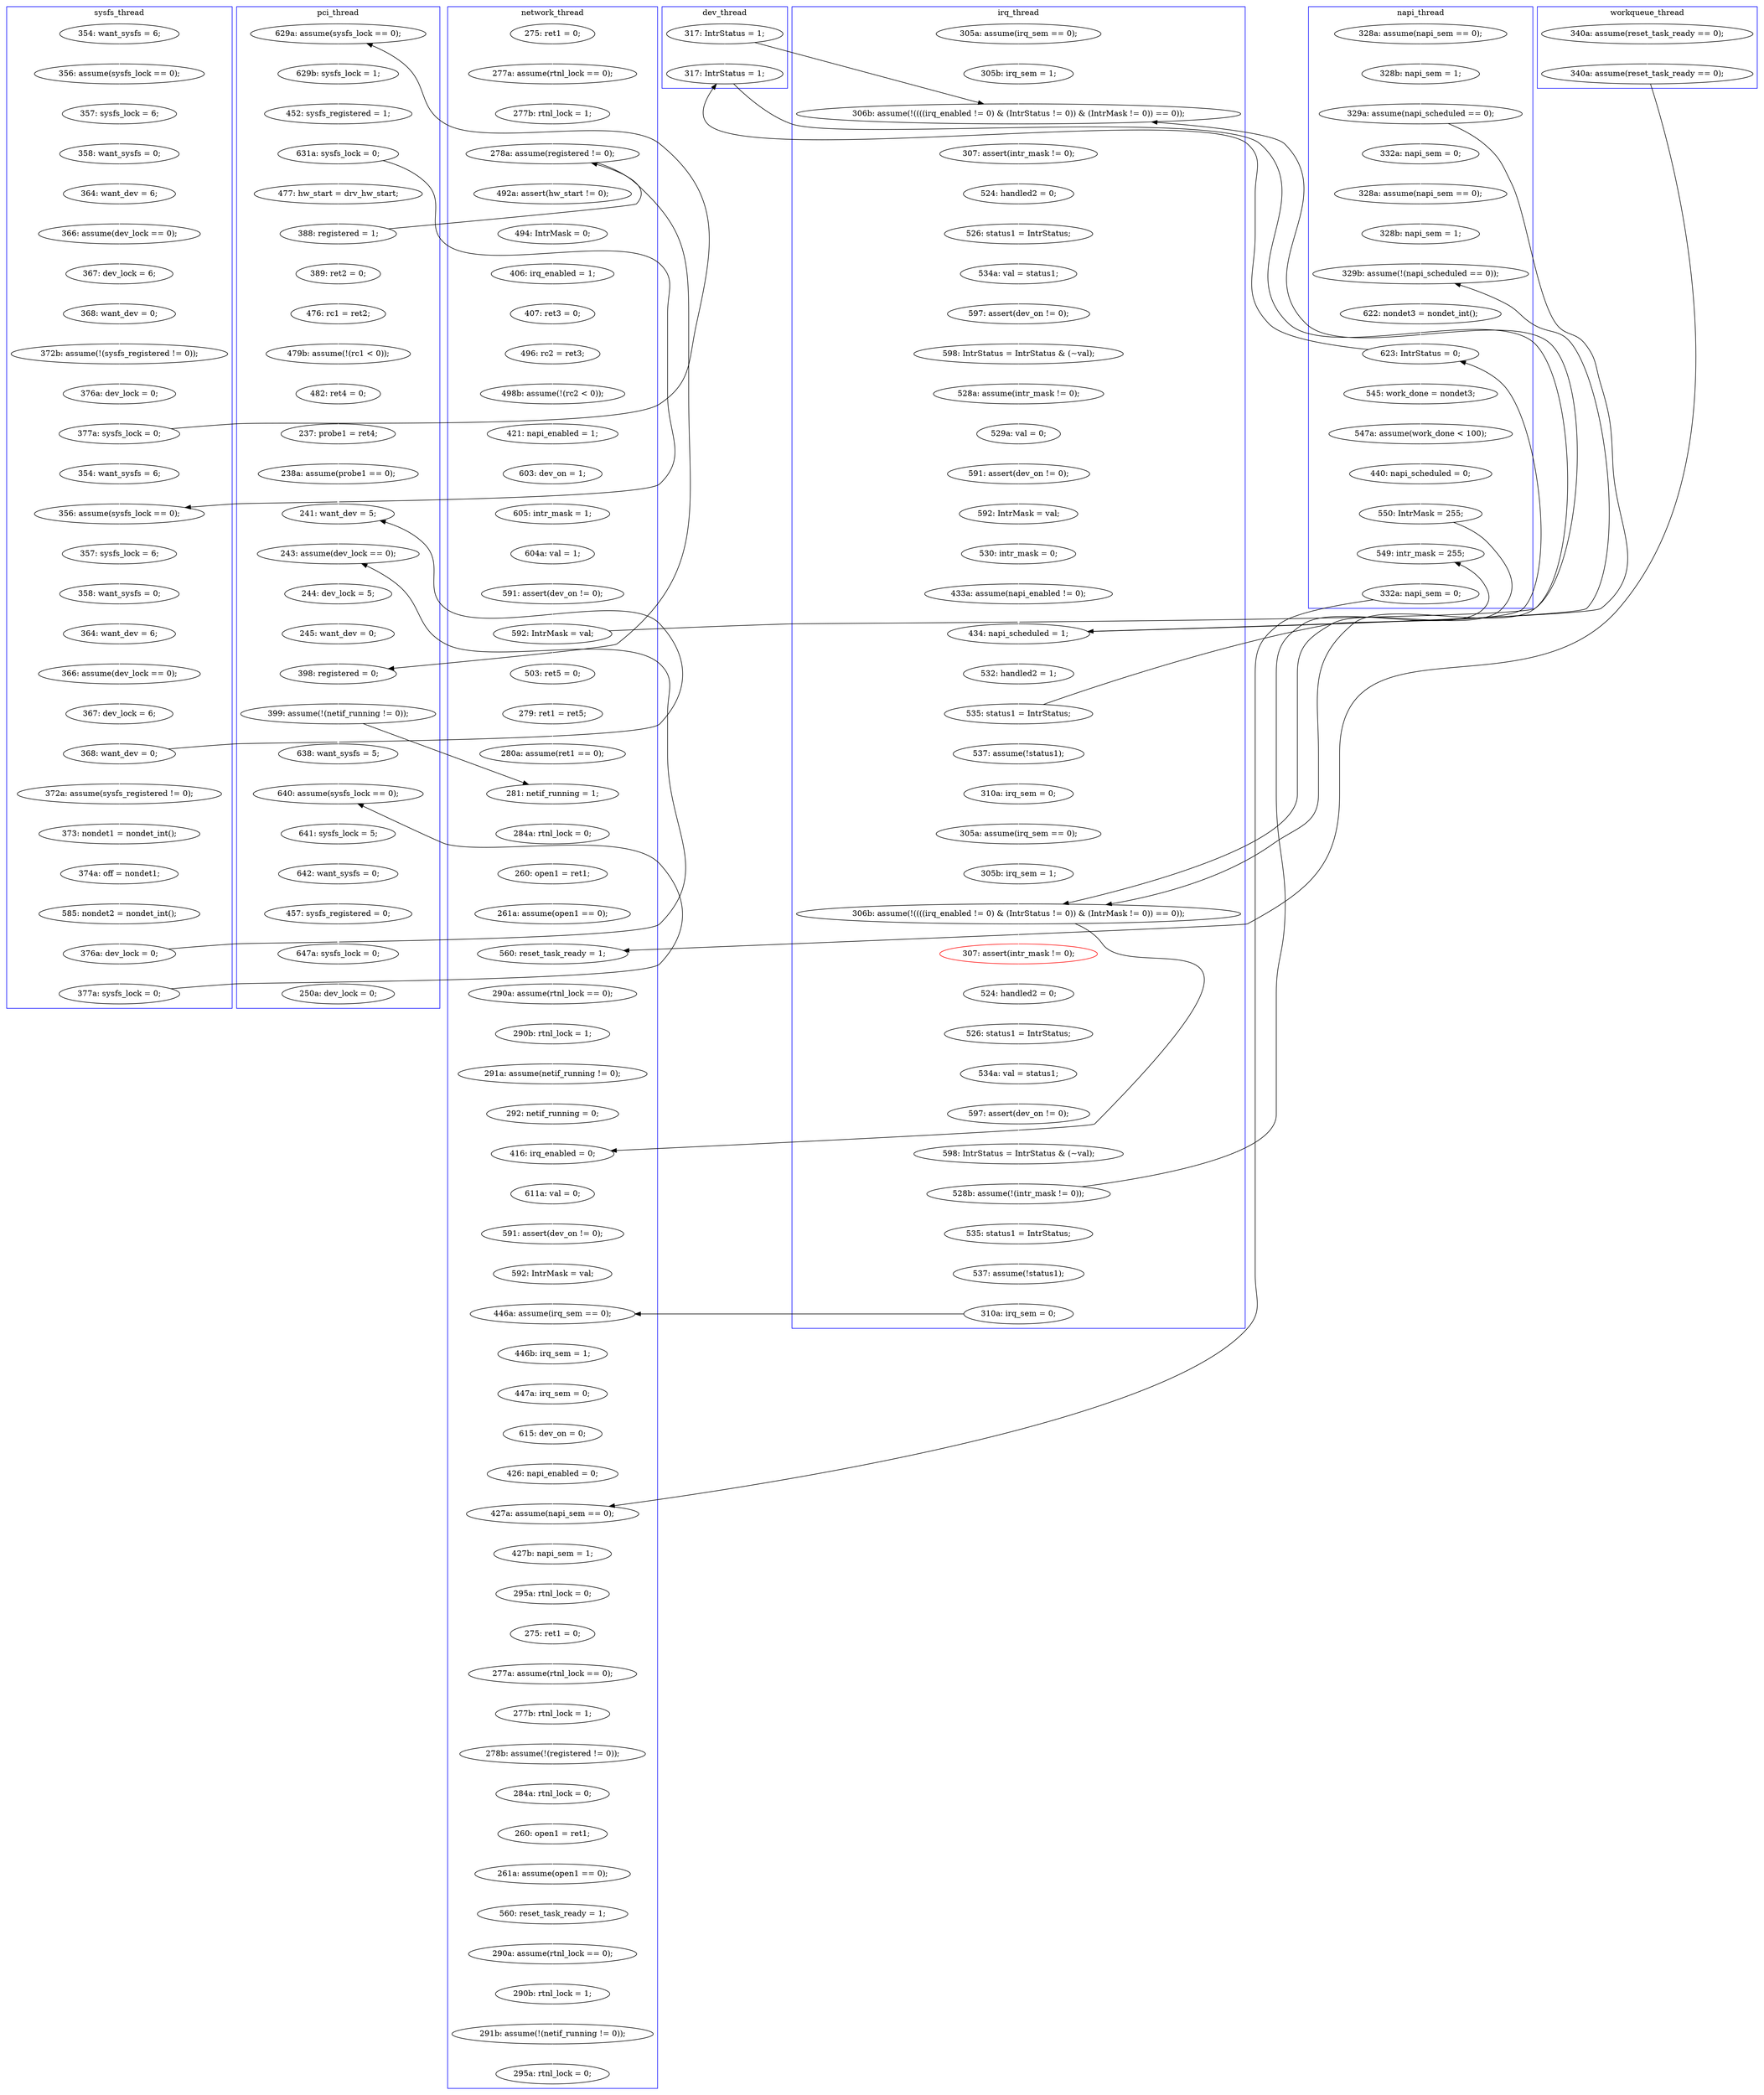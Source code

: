 digraph Counterexample {
	217 -> 242 [color = white, style = solid]
	242 -> 244 [color = white, style = solid]
	303 -> 304 [color = white, style = solid]
	167 -> 168 [color = white, style = solid]
	296 -> 331 [color = white, style = solid]
	345 -> 346 [color = white, style = solid]
	307 -> 310 [color = white, style = solid]
	294 -> 303 [color = white, style = solid]
	244 -> 246 [color = white, style = solid]
	200 -> 204 [color = white, style = solid]
	120 -> 121 [color = white, style = solid]
	83 -> 127 [color = black, style = solid, constraint = false]
	333 -> 334 [color = white, style = solid]
	317 -> 320 [color = white, style = solid]
	163 -> 167 [color = white, style = solid]
	146 -> 147 [color = white, style = solid]
	197 -> 198 [color = white, style = solid]
	107 -> 143 [color = white, style = solid]
	80 -> 81 [color = white, style = solid]
	71 -> 74 [color = white, style = solid]
	26 -> 174 [color = white, style = solid]
	139 -> 145 [color = white, style = solid]
	253 -> 287 [color = black, style = solid, constraint = false]
	66 -> 213 [color = black, style = solid, constraint = false]
	198 -> 201 [color = white, style = solid]
	190 -> 193 [color = white, style = solid]
	79 -> 80 [color = white, style = solid]
	207 -> 216 [color = white, style = solid]
	279 -> 281 [color = white, style = solid]
	160 -> 163 [color = white, style = solid]
	326 -> 327 [color = white, style = solid]
	206 -> 207 [color = white, style = solid]
	184 -> 190 [color = white, style = solid]
	47 -> 48 [color = white, style = solid]
	202 -> 205 [color = white, style = solid]
	175 -> 206 [color = white, style = solid]
	213 -> 215 [color = white, style = solid]
	44 -> 45 [color = white, style = solid]
	106 -> 110 [color = white, style = solid]
	228 -> 231 [color = white, style = solid]
	81 -> 82 [color = white, style = solid]
	291 -> 293 [color = white, style = solid]
	282 -> 287 [color = white, style = solid]
	174 -> 177 [color = white, style = solid]
	56 -> 77 [color = white, style = solid]
	87 -> 90 [color = white, style = solid]
	239 -> 274 [color = white, style = solid]
	193 -> 200 [color = white, style = solid]
	260 -> 262 [color = white, style = solid]
	252 -> 305 [color = white, style = solid]
	122 -> 149 [color = white, style = solid]
	320 -> 326 [color = white, style = solid]
	131 -> 132 [color = white, style = solid]
	262 -> 264 [color = white, style = solid]
	328 -> 330 [color = white, style = solid]
	215 -> 217 [color = white, style = solid]
	111 -> 122 [color = white, style = solid]
	313 -> 316 [color = black, style = solid, constraint = false]
	46 -> 47 [color = white, style = solid]
	172 -> 184 [color = white, style = solid]
	304 -> 307 [color = white, style = solid]
	121 -> 123 [color = white, style = solid]
	287 -> 291 [color = white, style = solid]
	268 -> 269 [color = white, style = solid]
	212 -> 213 [color = white, style = solid]
	51 -> 54 [color = white, style = solid]
	90 -> 95 [color = white, style = solid]
	97 -> 174 [color = black, style = solid, constraint = false]
	149 -> 150 [color = white, style = solid]
	168 -> 169 [color = white, style = solid]
	145 -> 146 [color = white, style = solid]
	246 -> 247 [color = white, style = solid]
	115 -> 122 [color = black, style = solid, constraint = false]
	217 -> 227 [color = black, style = solid, constraint = false]
	236 -> 239 [color = white, style = solid]
	139 -> 200 [color = black, style = solid, constraint = false]
	334 -> 337 [color = white, style = solid]
	133 -> 138 [color = white, style = solid]
	185 -> 187 [color = white, style = solid]
	227 -> 233 [color = black, style = solid, constraint = false]
	147 -> 148 [color = white, style = solid]
	54 -> 56 [color = white, style = solid]
	316 -> 317 [color = white, style = solid]
	54 -> 70 [color = black, style = solid, constraint = false]
	297 -> 299 [color = white, style = solid]
	42 -> 43 [color = white, style = solid]
	346 -> 348 [color = white, style = solid]
	310 -> 315 [color = white, style = solid]
	110 -> 111 [color = white, style = solid]
	25 -> 26 [color = white, style = solid]
	78 -> 79 [color = white, style = solid]
	150 -> 155 [color = white, style = solid]
	41 -> 42 [color = white, style = solid]
	76 -> 77 [color = black, style = solid, constraint = false]
	252 -> 253 [color = black, style = solid, constraint = false]
	66 -> 175 [color = white, style = solid]
	45 -> 46 [color = white, style = solid]
	177 -> 182 [color = white, style = solid]
	48 -> 50 [color = white, style = solid]
	172 -> 174 [color = black, style = solid, constraint = false]
	62 -> 63 [color = white, style = solid]
	341 -> 345 [color = white, style = solid]
	259 -> 260 [color = white, style = solid]
	50 -> 51 [color = white, style = solid]
	278 -> 279 [color = white, style = solid]
	117 -> 120 [color = white, style = solid]
	74 -> 76 [color = white, style = solid]
	315 -> 316 [color = white, style = solid]
	138 -> 139 [color = white, style = solid]
	95 -> 131 [color = black, style = solid, constraint = false]
	182 -> 185 [color = white, style = solid]
	85 -> 86 [color = white, style = solid]
	201 -> 202 [color = white, style = solid]
	330 -> 333 [color = white, style = solid]
	194 -> 197 [color = white, style = solid]
	293 -> 294 [color = white, style = solid]
	43 -> 44 [color = white, style = solid]
	70 -> 71 [color = white, style = solid]
	264 -> 265 [color = white, style = solid]
	123 -> 126 [color = white, style = solid]
	86 -> 87 [color = white, style = solid]
	122 -> 138 [color = black, style = solid, constraint = false]
	254 -> 259 [color = white, style = solid]
	83 -> 85 [color = white, style = solid]
	233 -> 253 [color = black, style = solid, constraint = false]
	156 -> 157 [color = white, style = solid]
	241 -> 296 [color = white, style = solid]
	213 -> 216 [color = black, style = solid, constraint = false]
	269 -> 297 [color = white, style = solid]
	148 -> 241 [color = white, style = solid]
	132 -> 133 [color = white, style = solid]
	253 -> 254 [color = white, style = solid]
	97 -> 233 [color = white, style = solid]
	225 -> 227 [color = white, style = solid]
	171 -> 172 [color = white, style = solid]
	126 -> 127 [color = white, style = solid]
	157 -> 160 [color = white, style = solid]
	127 -> 131 [color = white, style = solid]
	265 -> 268 [color = white, style = solid]
	169 -> 171 [color = white, style = solid]
	299 -> 303 [color = black, style = solid, constraint = false]
	82 -> 83 [color = white, style = solid]
	327 -> 328 [color = white, style = solid]
	99 -> 115 [color = white, style = solid]
	281 -> 282 [color = white, style = solid]
	348 -> 356 [color = white, style = solid]
	95 -> 100 [color = white, style = solid]
	268 -> 305 [color = black, style = solid, constraint = false]
	205 -> 212 [color = white, style = solid]
	143 -> 274 [color = black, style = solid, constraint = false]
	216 -> 225 [color = white, style = solid]
	250 -> 252 [color = white, style = solid]
	337 -> 341 [color = white, style = solid]
	115 -> 116 [color = white, style = solid]
	274 -> 278 [color = white, style = solid]
	305 -> 313 [color = white, style = solid]
	77 -> 78 [color = white, style = solid]
	76 -> 99 [color = white, style = solid]
	189 -> 194 [color = white, style = solid]
	247 -> 253 [color = white, style = solid]
	187 -> 189 [color = white, style = solid]
	63 -> 66 [color = white, style = solid]
	227 -> 228 [color = white, style = solid]
	204 -> 236 [color = white, style = solid]
	155 -> 156 [color = white, style = solid]
	116 -> 117 [color = white, style = solid]
	100 -> 146 [color = black, style = solid, constraint = false]
	231 -> 250 [color = white, style = solid]
	subgraph cluster5 {
		label = workqueue_thread
		color = blue
		107  [label = "340a: assume(reset_task_ready == 0);"]
		143  [label = "340a: assume(reset_task_ready == 0);"]
	}
	subgraph cluster7 {
		label = dev_thread
		color = blue
		97  [label = "317: IntrStatus = 1;"]
		233  [label = "317: IntrStatus = 1;"]
	}
	subgraph cluster1 {
		label = pci_thread
		color = blue
		127  [label = "241: want_dev = 5;"]
		99  [label = "477: hw_start = drv_hw_start;"]
		117  [label = "476: rc1 = ret2;"]
		115  [label = "388: registered = 1;"]
		331  [label = "250a: dev_lock = 0;"]
		116  [label = "389: ret2 = 0;"]
		241  [label = "457: sysfs_registered = 0;"]
		70  [label = "629a: assume(sysfs_lock == 0);"]
		132  [label = "244: dev_lock = 5;"]
		76  [label = "631a: sysfs_lock = 0;"]
		147  [label = "641: sysfs_lock = 5;"]
		126  [label = "238a: assume(probe1 == 0);"]
		131  [label = "243: assume(dev_lock == 0);"]
		120  [label = "479b: assume(!(rc1 < 0));"]
		138  [label = "398: registered = 0;"]
		145  [label = "638: want_sysfs = 5;"]
		296  [label = "647a: sysfs_lock = 0;"]
		146  [label = "640: assume(sysfs_lock == 0);"]
		148  [label = "642: want_sysfs = 0;"]
		121  [label = "482: ret4 = 0;"]
		74  [label = "452: sysfs_registered = 1;"]
		123  [label = "237: probe1 = ret4;"]
		133  [label = "245: want_dev = 0;"]
		139  [label = "399: assume(!(netif_running != 0));"]
		71  [label = "629b: sysfs_lock = 1;"]
	}
	subgraph cluster3 {
		label = irq_thread
		color = blue
		262  [label = "534a: val = status1;"]
		202  [label = "592: IntrMask = val;"]
		253  [label = "306b: assume(!((((irq_enabled != 0) & (IntrStatus != 0)) & (IntrMask != 0)) == 0));"]
		215  [label = "532: handled2 = 1;"]
		26  [label = "305b: irq_sem = 1;"]
		265  [label = "598: IntrStatus = IntrStatus & (~val);"]
		174  [label = "306b: assume(!((((irq_enabled != 0) & (IntrStatus != 0)) & (IntrMask != 0)) == 0));"]
		187  [label = "534a: val = status1;"]
		264  [label = "597: assert(dev_on != 0);"]
		213  [label = "434: napi_scheduled = 1;"]
		25  [label = "305a: assume(irq_sem == 0);"]
		260  [label = "526: status1 = IntrStatus;"]
		197  [label = "528a: assume(intr_mask != 0);"]
		212  [label = "433a: assume(napi_enabled != 0);"]
		246  [label = "305a: assume(irq_sem == 0);"]
		259  [label = "524: handled2 = 0;"]
		297  [label = "537: assume(!status1);"]
		205  [label = "530: intr_mask = 0;"]
		217  [label = "535: status1 = IntrStatus;"]
		247  [label = "305b: irq_sem = 1;"]
		177  [label = "307: assert(intr_mask != 0);"]
		194  [label = "598: IntrStatus = IntrStatus & (~val);"]
		254  [label = "307: assert(intr_mask != 0);", color = red]
		242  [label = "537: assume(!status1);"]
		269  [label = "535: status1 = IntrStatus;"]
		189  [label = "597: assert(dev_on != 0);"]
		198  [label = "529a: val = 0;"]
		201  [label = "591: assert(dev_on != 0);"]
		182  [label = "524: handled2 = 0;"]
		268  [label = "528b: assume(!(intr_mask != 0));"]
		185  [label = "526: status1 = IntrStatus;"]
		299  [label = "310a: irq_sem = 0;"]
		244  [label = "310a: irq_sem = 0;"]
	}
	subgraph cluster2 {
		label = network_thread
		color = blue
		317  [label = "427b: napi_sem = 1;"]
		293  [label = "591: assert(dev_on != 0);"]
		190  [label = "279: ret1 = ret5;"]
		345  [label = "290a: assume(rtnl_lock == 0);"]
		193  [label = "280a: assume(ret1 == 0);"]
		315  [label = "426: napi_enabled = 0;"]
		200  [label = "281: netif_running = 1;"]
		346  [label = "290b: rtnl_lock = 1;"]
		122  [label = "278a: assume(registered != 0);"]
		110  [label = "277a: assume(rtnl_lock == 0);"]
		160  [label = "498b: assume(!(rc2 < 0));"]
		239  [label = "261a: assume(open1 == 0);"]
		172  [label = "592: IntrMask = val;"]
		334  [label = "260: open1 = ret1;"]
		274  [label = "560: reset_task_ready = 1;"]
		236  [label = "260: open1 = ret1;"]
		303  [label = "446a: assume(irq_sem == 0);"]
		156  [label = "407: ret3 = 0;"]
		106  [label = "275: ret1 = 0;"]
		330  [label = "278b: assume(!(registered != 0));"]
		294  [label = "592: IntrMask = val;"]
		341  [label = "560: reset_task_ready = 1;"]
		304  [label = "446b: irq_sem = 1;"]
		111  [label = "277b: rtnl_lock = 1;"]
		348  [label = "291b: assume(!(netif_running != 0));"]
		337  [label = "261a: assume(open1 == 0);"]
		310  [label = "615: dev_on = 0;"]
		279  [label = "290b: rtnl_lock = 1;"]
		316  [label = "427a: assume(napi_sem == 0);"]
		307  [label = "447a: irq_sem = 0;"]
		169  [label = "604a: val = 1;"]
		320  [label = "295a: rtnl_lock = 0;"]
		171  [label = "591: assert(dev_on != 0);"]
		327  [label = "277a: assume(rtnl_lock == 0);"]
		281  [label = "291a: assume(netif_running != 0);"]
		157  [label = "496: rc2 = ret3;"]
		167  [label = "603: dev_on = 1;"]
		204  [label = "284a: rtnl_lock = 0;"]
		282  [label = "292: netif_running = 0;"]
		184  [label = "503: ret5 = 0;"]
		287  [label = "416: irq_enabled = 0;"]
		326  [label = "275: ret1 = 0;"]
		278  [label = "290a: assume(rtnl_lock == 0);"]
		328  [label = "277b: rtnl_lock = 1;"]
		150  [label = "494: IntrMask = 0;"]
		163  [label = "421: napi_enabled = 1;"]
		333  [label = "284a: rtnl_lock = 0;"]
		149  [label = "492a: assert(hw_start != 0);"]
		291  [label = "611a: val = 0;"]
		356  [label = "295a: rtnl_lock = 0;"]
		168  [label = "605: intr_mask = 1;"]
		155  [label = "406: irq_enabled = 1;"]
	}
	subgraph cluster4 {
		label = napi_thread
		color = blue
		62  [label = "328a: assume(napi_sem == 0);"]
		66  [label = "329a: assume(napi_scheduled == 0);"]
		231  [label = "547a: assume(work_done < 100);"]
		175  [label = "332a: napi_sem = 0;"]
		207  [label = "328b: napi_sem = 1;"]
		228  [label = "545: work_done = nondet3;"]
		313  [label = "332a: napi_sem = 0;"]
		250  [label = "440: napi_scheduled = 0;"]
		252  [label = "550: IntrMask = 255;"]
		305  [label = "549: intr_mask = 255;"]
		63  [label = "328b: napi_sem = 1;"]
		216  [label = "329b: assume(!(napi_scheduled == 0));"]
		206  [label = "328a: assume(napi_sem == 0);"]
		225  [label = "622: nondet3 = nondet_int();"]
		227  [label = "623: IntrStatus = 0;"]
	}
	subgraph cluster6 {
		label = sysfs_thread
		color = blue
		83  [label = "368: want_dev = 0;"]
		42  [label = "356: assume(sysfs_lock == 0);"]
		46  [label = "366: assume(dev_lock == 0);"]
		43  [label = "357: sysfs_lock = 6;"]
		56  [label = "354: want_sysfs = 6;"]
		82  [label = "367: dev_lock = 6;"]
		41  [label = "354: want_sysfs = 6;"]
		100  [label = "377a: sysfs_lock = 0;"]
		87  [label = "374a: off = nondet1;"]
		77  [label = "356: assume(sysfs_lock == 0);"]
		47  [label = "367: dev_lock = 6;"]
		48  [label = "368: want_dev = 0;"]
		78  [label = "357: sysfs_lock = 6;"]
		80  [label = "364: want_dev = 6;"]
		86  [label = "373: nondet1 = nondet_int();"]
		51  [label = "376a: dev_lock = 0;"]
		44  [label = "358: want_sysfs = 0;"]
		90  [label = "585: nondet2 = nondet_int();"]
		50  [label = "372b: assume(!(sysfs_registered != 0));"]
		79  [label = "358: want_sysfs = 0;"]
		81  [label = "366: assume(dev_lock == 0);"]
		85  [label = "372a: assume(sysfs_registered != 0);"]
		95  [label = "376a: dev_lock = 0;"]
		54  [label = "377a: sysfs_lock = 0;"]
		45  [label = "364: want_dev = 6;"]
	}
}